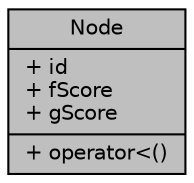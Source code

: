 digraph "Node"
{
 // LATEX_PDF_SIZE
  edge [fontname="Helvetica",fontsize="10",labelfontname="Helvetica",labelfontsize="10"];
  node [fontname="Helvetica",fontsize="10",shape=record];
  Node1 [label="{Node\n|+ id\l+ fScore\l+ gScore\l|+ operator\<()\l}",height=0.2,width=0.4,color="black", fillcolor="grey75", style="filled", fontcolor="black",tooltip=" "];
}
